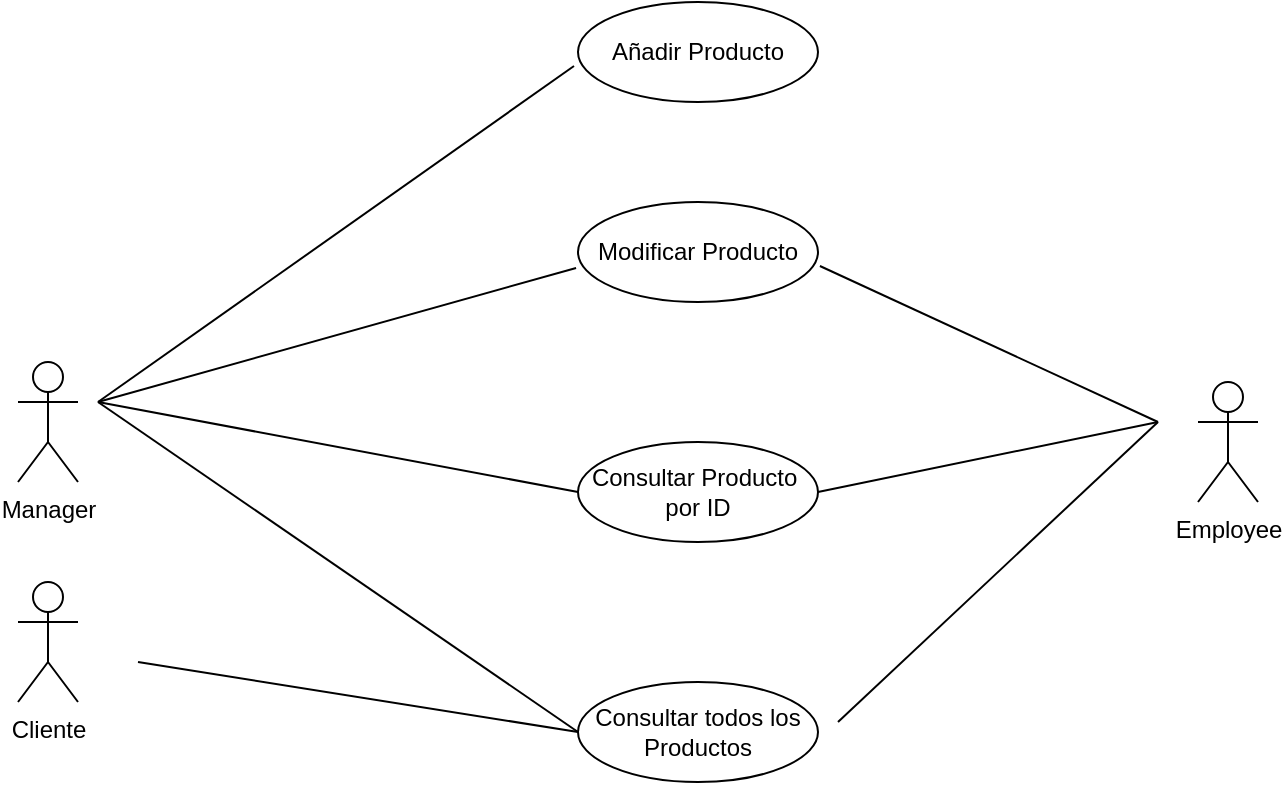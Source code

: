 <mxfile version="15.2.7" type="device"><diagram id="iCsrKw_SwacVZ2QTwf-p" name="Página-1"><mxGraphModel dx="1092" dy="494" grid="1" gridSize="10" guides="1" tooltips="1" connect="1" arrows="1" fold="1" page="1" pageScale="1" pageWidth="827" pageHeight="1169" math="0" shadow="0"><root><mxCell id="0"/><mxCell id="1" parent="0"/><mxCell id="22IwlEAkjUMQHaMhK9bU-1" value="Añadir Producto" style="ellipse;whiteSpace=wrap;html=1;" parent="1" vertex="1"><mxGeometry x="330" y="40" width="120" height="50" as="geometry"/></mxCell><mxCell id="22IwlEAkjUMQHaMhK9bU-3" value="Modificar Producto" style="ellipse;whiteSpace=wrap;html=1;" parent="1" vertex="1"><mxGeometry x="330" y="140" width="120" height="50" as="geometry"/></mxCell><mxCell id="22IwlEAkjUMQHaMhK9bU-5" value="Consultar Producto&amp;nbsp; por ID" style="ellipse;whiteSpace=wrap;html=1;" parent="1" vertex="1"><mxGeometry x="330" y="260" width="120" height="50" as="geometry"/></mxCell><mxCell id="22IwlEAkjUMQHaMhK9bU-6" value="Consultar todos los Productos" style="ellipse;whiteSpace=wrap;html=1;" parent="1" vertex="1"><mxGeometry x="330" y="380" width="120" height="50" as="geometry"/></mxCell><mxCell id="22IwlEAkjUMQHaMhK9bU-8" value="Manager" style="shape=umlActor;verticalLabelPosition=bottom;verticalAlign=top;html=1;outlineConnect=0;" parent="1" vertex="1"><mxGeometry x="50" y="220" width="30" height="60" as="geometry"/></mxCell><mxCell id="feiengK8cRTBUE7y3Qz1-1" value="Employee" style="shape=umlActor;verticalLabelPosition=bottom;verticalAlign=top;html=1;outlineConnect=0;" parent="1" vertex="1"><mxGeometry x="640" y="230" width="30" height="60" as="geometry"/></mxCell><mxCell id="feiengK8cRTBUE7y3Qz1-5" value="" style="endArrow=none;html=1;entryX=-0.008;entryY=0.66;entryDx=0;entryDy=0;entryPerimeter=0;" parent="1" target="22IwlEAkjUMQHaMhK9bU-3" edge="1"><mxGeometry width="50" height="50" relative="1" as="geometry"><mxPoint x="90" y="240" as="sourcePoint"/><mxPoint x="440" y="230" as="targetPoint"/></mxGeometry></mxCell><mxCell id="feiengK8cRTBUE7y3Qz1-6" value="" style="endArrow=none;html=1;" parent="1" edge="1"><mxGeometry width="50" height="50" relative="1" as="geometry"><mxPoint x="90" y="240" as="sourcePoint"/><mxPoint x="328" y="72" as="targetPoint"/></mxGeometry></mxCell><mxCell id="feiengK8cRTBUE7y3Qz1-7" value="" style="endArrow=none;html=1;entryX=0;entryY=0.5;entryDx=0;entryDy=0;" parent="1" target="22IwlEAkjUMQHaMhK9bU-5" edge="1"><mxGeometry width="50" height="50" relative="1" as="geometry"><mxPoint x="90" y="240" as="sourcePoint"/><mxPoint x="349.04" y="193" as="targetPoint"/></mxGeometry></mxCell><mxCell id="feiengK8cRTBUE7y3Qz1-8" value="" style="endArrow=none;html=1;entryX=0;entryY=0.5;entryDx=0;entryDy=0;" parent="1" target="22IwlEAkjUMQHaMhK9bU-6" edge="1"><mxGeometry width="50" height="50" relative="1" as="geometry"><mxPoint x="90" y="240" as="sourcePoint"/><mxPoint x="359.04" y="203" as="targetPoint"/></mxGeometry></mxCell><mxCell id="feiengK8cRTBUE7y3Qz1-9" value="" style="endArrow=none;html=1;exitX=1;exitY=0.5;exitDx=0;exitDy=0;" parent="1" source="22IwlEAkjUMQHaMhK9bU-5" edge="1"><mxGeometry width="50" height="50" relative="1" as="geometry"><mxPoint x="130" y="280" as="sourcePoint"/><mxPoint x="620" y="250" as="targetPoint"/></mxGeometry></mxCell><mxCell id="feiengK8cRTBUE7y3Qz1-10" value="" style="endArrow=none;html=1;" parent="1" edge="1"><mxGeometry width="50" height="50" relative="1" as="geometry"><mxPoint x="460" y="400" as="sourcePoint"/><mxPoint x="620" y="250" as="targetPoint"/></mxGeometry></mxCell><mxCell id="9mHBzwxI1Hh8pWD32ip4-1" value="Cliente" style="shape=umlActor;verticalLabelPosition=bottom;verticalAlign=top;html=1;outlineConnect=0;" vertex="1" parent="1"><mxGeometry x="50" y="330" width="30" height="60" as="geometry"/></mxCell><mxCell id="9mHBzwxI1Hh8pWD32ip4-4" value="" style="endArrow=none;html=1;entryX=0;entryY=0.5;entryDx=0;entryDy=0;" edge="1" parent="1" target="22IwlEAkjUMQHaMhK9bU-6"><mxGeometry width="50" height="50" relative="1" as="geometry"><mxPoint x="110" y="370" as="sourcePoint"/><mxPoint x="440" y="250" as="targetPoint"/></mxGeometry></mxCell><mxCell id="9mHBzwxI1Hh8pWD32ip4-5" value="" style="endArrow=none;html=1;exitX=1.008;exitY=0.64;exitDx=0;exitDy=0;exitPerimeter=0;" edge="1" parent="1" source="22IwlEAkjUMQHaMhK9bU-3"><mxGeometry width="50" height="50" relative="1" as="geometry"><mxPoint x="460" y="295" as="sourcePoint"/><mxPoint x="620" y="250" as="targetPoint"/></mxGeometry></mxCell></root></mxGraphModel></diagram></mxfile>